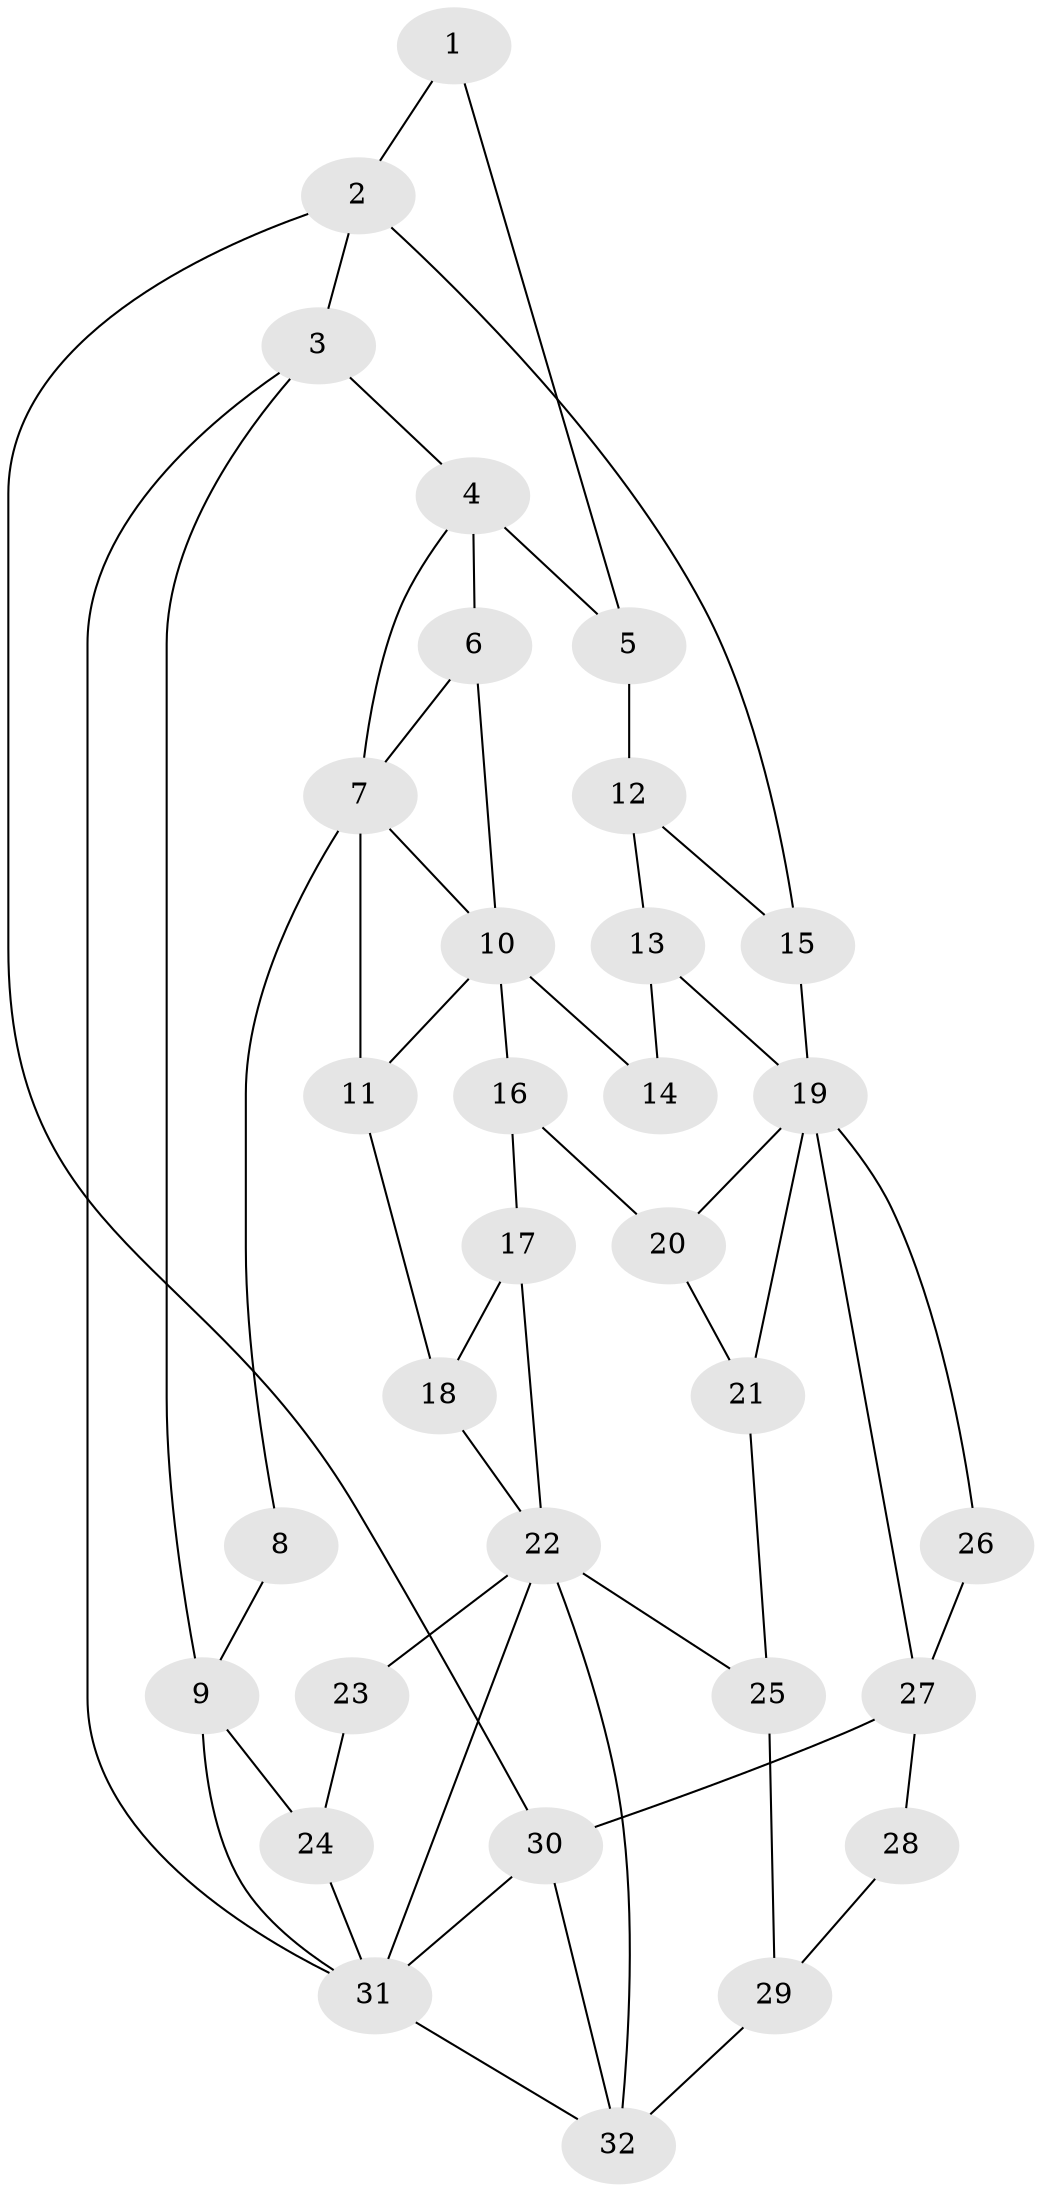 // original degree distribution, {3: 0.031746031746031744, 6: 0.20634920634920634, 5: 0.5079365079365079, 4: 0.25396825396825395}
// Generated by graph-tools (version 1.1) at 2025/43/03/06/25 01:43:21]
// undirected, 32 vertices, 55 edges
graph export_dot {
graph [start="1"]
  node [color=gray90,style=filled];
  1;
  2;
  3;
  4;
  5;
  6;
  7;
  8;
  9;
  10;
  11;
  12;
  13;
  14;
  15;
  16;
  17;
  18;
  19;
  20;
  21;
  22;
  23;
  24;
  25;
  26;
  27;
  28;
  29;
  30;
  31;
  32;
  1 -- 2 [weight=1.0];
  1 -- 5 [weight=1.0];
  2 -- 3 [weight=1.0];
  2 -- 15 [weight=1.0];
  2 -- 30 [weight=1.0];
  3 -- 4 [weight=1.0];
  3 -- 9 [weight=1.0];
  3 -- 31 [weight=1.0];
  4 -- 5 [weight=1.0];
  4 -- 6 [weight=1.0];
  4 -- 7 [weight=1.0];
  5 -- 12 [weight=1.0];
  6 -- 7 [weight=1.0];
  6 -- 10 [weight=1.0];
  7 -- 8 [weight=1.0];
  7 -- 10 [weight=1.0];
  7 -- 11 [weight=1.0];
  8 -- 9 [weight=2.0];
  9 -- 24 [weight=2.0];
  9 -- 31 [weight=1.0];
  10 -- 11 [weight=1.0];
  10 -- 14 [weight=2.0];
  10 -- 16 [weight=1.0];
  11 -- 18 [weight=1.0];
  12 -- 13 [weight=1.0];
  12 -- 15 [weight=1.0];
  13 -- 14 [weight=1.0];
  13 -- 19 [weight=1.0];
  15 -- 19 [weight=1.0];
  16 -- 17 [weight=1.0];
  16 -- 20 [weight=1.0];
  17 -- 18 [weight=1.0];
  17 -- 22 [weight=1.0];
  18 -- 22 [weight=1.0];
  19 -- 20 [weight=1.0];
  19 -- 21 [weight=1.0];
  19 -- 26 [weight=1.0];
  19 -- 27 [weight=1.0];
  20 -- 21 [weight=1.0];
  21 -- 25 [weight=1.0];
  22 -- 23 [weight=1.0];
  22 -- 25 [weight=1.0];
  22 -- 31 [weight=1.0];
  22 -- 32 [weight=1.0];
  23 -- 24 [weight=2.0];
  24 -- 31 [weight=1.0];
  25 -- 29 [weight=1.0];
  26 -- 27 [weight=2.0];
  27 -- 28 [weight=2.0];
  27 -- 30 [weight=1.0];
  28 -- 29 [weight=2.0];
  29 -- 32 [weight=2.0];
  30 -- 31 [weight=1.0];
  30 -- 32 [weight=2.0];
  31 -- 32 [weight=1.0];
}
